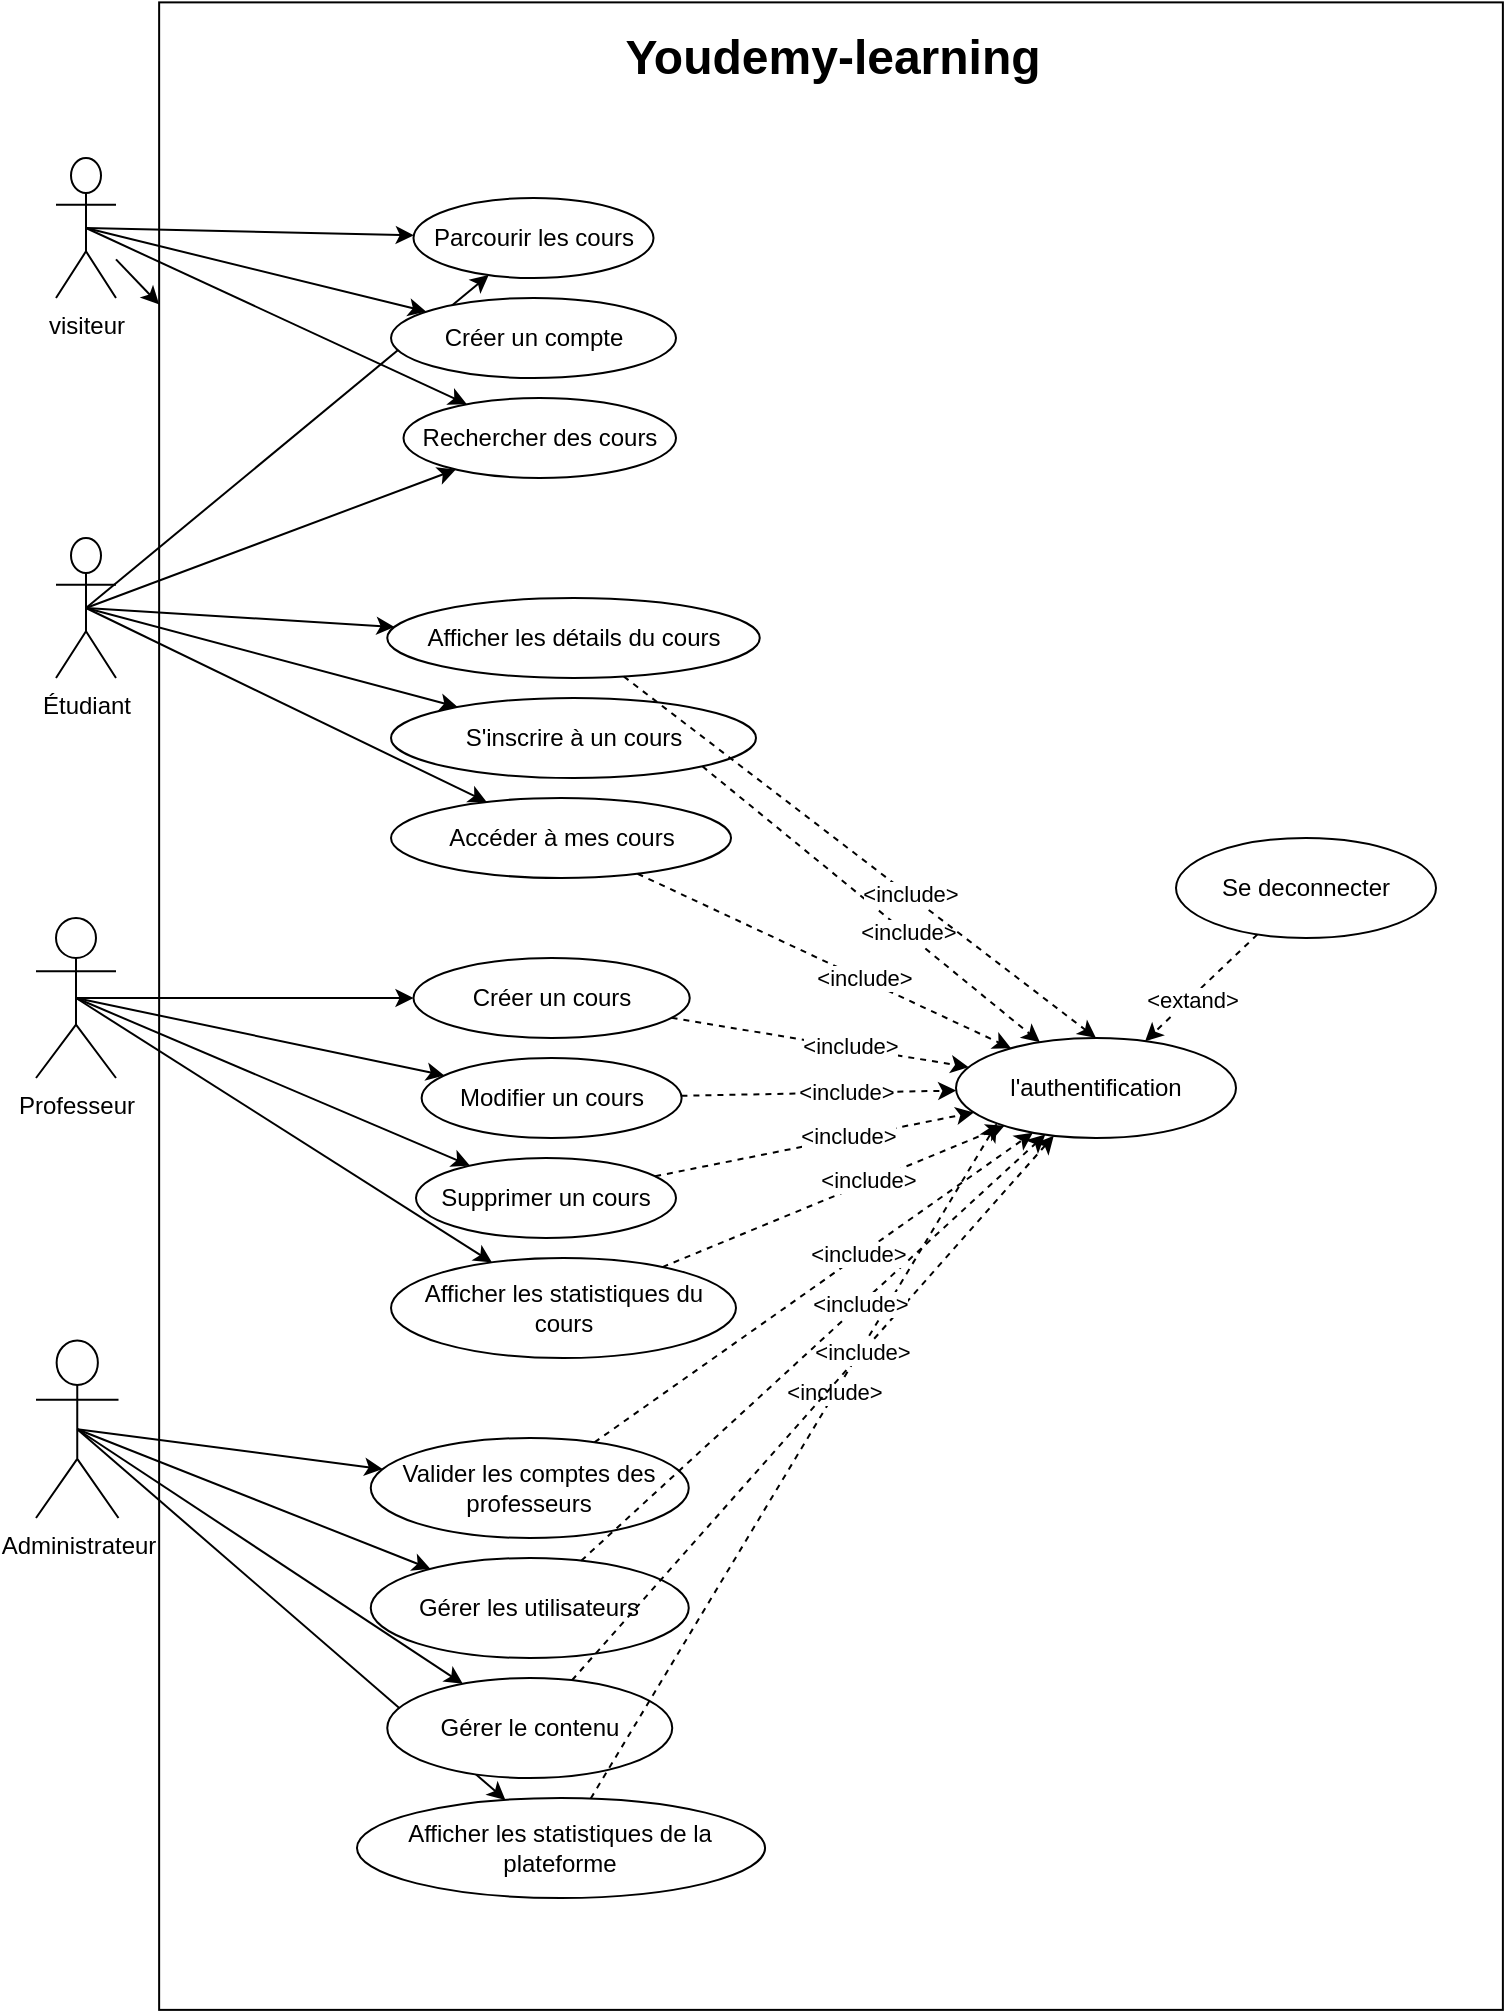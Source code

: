 <mxfile>
    <diagram id="hG0Wyj41N1r8YTa6EXz7" name="Page-1">
        <mxGraphModel dx="522" dy="552" grid="1" gridSize="10" guides="1" tooltips="1" connect="1" arrows="1" fold="1" page="1" pageScale="1" pageWidth="850" pageHeight="1100" math="0" shadow="0">
            <root>
                <mxCell id="0"/>
                <mxCell id="1" parent="0"/>
                <mxCell id="cD20SrhtgwTC-DeN6DwE-2" value="" style="rounded=0;whiteSpace=wrap;html=1;rotation=-90;" parent="1" vertex="1">
                    <mxGeometry x="-54.37" y="188.13" width="1003.75" height="671.87" as="geometry"/>
                </mxCell>
                <mxCell id="cD20SrhtgwTC-DeN6DwE-3" value="Youdemy-learning" style="text;strokeColor=none;fillColor=none;html=1;fontSize=24;fontStyle=1;verticalAlign=middle;align=center;" parent="1" vertex="1">
                    <mxGeometry x="353.75" y="30" width="187.5" height="40" as="geometry"/>
                </mxCell>
                <mxCell id="cD20SrhtgwTC-DeN6DwE-4" value="Parcourir les cours" style="ellipse;whiteSpace=wrap;html=1;" parent="1" vertex="1">
                    <mxGeometry x="238.75" y="120" width="120" height="40" as="geometry"/>
                </mxCell>
                <mxCell id="cD20SrhtgwTC-DeN6DwE-42" style="edgeStyle=none;html=1;exitX=0.5;exitY=0.5;exitDx=0;exitDy=0;exitPerimeter=0;" parent="1" source="cD20SrhtgwTC-DeN6DwE-5" target="cD20SrhtgwTC-DeN6DwE-24" edge="1">
                    <mxGeometry relative="1" as="geometry"/>
                </mxCell>
                <mxCell id="cD20SrhtgwTC-DeN6DwE-43" style="edgeStyle=none;html=1;exitX=0.5;exitY=0.5;exitDx=0;exitDy=0;exitPerimeter=0;" parent="1" source="cD20SrhtgwTC-DeN6DwE-5" target="cD20SrhtgwTC-DeN6DwE-23" edge="1">
                    <mxGeometry relative="1" as="geometry"/>
                </mxCell>
                <mxCell id="cD20SrhtgwTC-DeN6DwE-44" style="edgeStyle=none;html=1;exitX=0.5;exitY=0.5;exitDx=0;exitDy=0;exitPerimeter=0;" parent="1" source="cD20SrhtgwTC-DeN6DwE-5" target="cD20SrhtgwTC-DeN6DwE-22" edge="1">
                    <mxGeometry relative="1" as="geometry"/>
                </mxCell>
                <mxCell id="cD20SrhtgwTC-DeN6DwE-45" style="edgeStyle=none;html=1;exitX=0.5;exitY=0.5;exitDx=0;exitDy=0;exitPerimeter=0;" parent="1" source="cD20SrhtgwTC-DeN6DwE-5" target="cD20SrhtgwTC-DeN6DwE-4" edge="1">
                    <mxGeometry relative="1" as="geometry"/>
                </mxCell>
                <mxCell id="cD20SrhtgwTC-DeN6DwE-46" style="edgeStyle=none;html=1;exitX=0.5;exitY=0.5;exitDx=0;exitDy=0;exitPerimeter=0;" parent="1" source="cD20SrhtgwTC-DeN6DwE-5" target="cD20SrhtgwTC-DeN6DwE-18" edge="1">
                    <mxGeometry relative="1" as="geometry"/>
                </mxCell>
                <mxCell id="cD20SrhtgwTC-DeN6DwE-5" value="Étudiant" style="shape=umlActor;verticalLabelPosition=bottom;verticalAlign=top;html=1;outlineConnect=0;" parent="1" vertex="1">
                    <mxGeometry x="60" y="290" width="30" height="70" as="geometry"/>
                </mxCell>
                <mxCell id="cD20SrhtgwTC-DeN6DwE-39" style="edgeStyle=none;html=1;exitX=0.5;exitY=0.5;exitDx=0;exitDy=0;exitPerimeter=0;" parent="1" source="cD20SrhtgwTC-DeN6DwE-7" target="cD20SrhtgwTC-DeN6DwE-4" edge="1">
                    <mxGeometry relative="1" as="geometry"/>
                </mxCell>
                <mxCell id="cD20SrhtgwTC-DeN6DwE-40" style="edgeStyle=none;html=1;exitX=0.5;exitY=0.5;exitDx=0;exitDy=0;exitPerimeter=0;" parent="1" source="cD20SrhtgwTC-DeN6DwE-7" target="cD20SrhtgwTC-DeN6DwE-17" edge="1">
                    <mxGeometry relative="1" as="geometry"/>
                </mxCell>
                <mxCell id="cD20SrhtgwTC-DeN6DwE-41" style="edgeStyle=none;html=1;exitX=0.5;exitY=0.5;exitDx=0;exitDy=0;exitPerimeter=0;" parent="1" source="cD20SrhtgwTC-DeN6DwE-7" target="cD20SrhtgwTC-DeN6DwE-18" edge="1">
                    <mxGeometry relative="1" as="geometry"/>
                </mxCell>
                <mxCell id="2" value="" style="edgeStyle=none;html=1;" edge="1" parent="1" source="cD20SrhtgwTC-DeN6DwE-7" target="cD20SrhtgwTC-DeN6DwE-2">
                    <mxGeometry relative="1" as="geometry"/>
                </mxCell>
                <mxCell id="cD20SrhtgwTC-DeN6DwE-7" value="visiteur" style="shape=umlActor;verticalLabelPosition=bottom;verticalAlign=top;html=1;outlineConnect=0;" parent="1" vertex="1">
                    <mxGeometry x="60" y="100" width="30" height="70" as="geometry"/>
                </mxCell>
                <mxCell id="cD20SrhtgwTC-DeN6DwE-47" style="edgeStyle=none;html=1;exitX=0.5;exitY=0.5;exitDx=0;exitDy=0;exitPerimeter=0;" parent="1" source="cD20SrhtgwTC-DeN6DwE-8" target="cD20SrhtgwTC-DeN6DwE-21" edge="1">
                    <mxGeometry relative="1" as="geometry"/>
                </mxCell>
                <mxCell id="cD20SrhtgwTC-DeN6DwE-48" style="edgeStyle=none;html=1;exitX=0.5;exitY=0.5;exitDx=0;exitDy=0;exitPerimeter=0;" parent="1" source="cD20SrhtgwTC-DeN6DwE-8" target="cD20SrhtgwTC-DeN6DwE-11" edge="1">
                    <mxGeometry relative="1" as="geometry"/>
                </mxCell>
                <mxCell id="cD20SrhtgwTC-DeN6DwE-49" style="edgeStyle=none;html=1;exitX=0.5;exitY=0.5;exitDx=0;exitDy=0;exitPerimeter=0;" parent="1" source="cD20SrhtgwTC-DeN6DwE-8" target="cD20SrhtgwTC-DeN6DwE-29" edge="1">
                    <mxGeometry relative="1" as="geometry"/>
                </mxCell>
                <mxCell id="cD20SrhtgwTC-DeN6DwE-50" style="edgeStyle=none;html=1;exitX=0.5;exitY=0.5;exitDx=0;exitDy=0;exitPerimeter=0;" parent="1" source="cD20SrhtgwTC-DeN6DwE-8" target="cD20SrhtgwTC-DeN6DwE-30" edge="1">
                    <mxGeometry relative="1" as="geometry"/>
                </mxCell>
                <mxCell id="cD20SrhtgwTC-DeN6DwE-8" value="Professeur" style="shape=umlActor;verticalLabelPosition=bottom;verticalAlign=top;html=1;outlineConnect=0;" parent="1" vertex="1">
                    <mxGeometry x="50" y="480" width="40" height="80" as="geometry"/>
                </mxCell>
                <mxCell id="cD20SrhtgwTC-DeN6DwE-51" style="edgeStyle=none;html=1;exitX=0.5;exitY=0.5;exitDx=0;exitDy=0;exitPerimeter=0;" parent="1" source="cD20SrhtgwTC-DeN6DwE-9" target="cD20SrhtgwTC-DeN6DwE-36" edge="1">
                    <mxGeometry relative="1" as="geometry"/>
                </mxCell>
                <mxCell id="cD20SrhtgwTC-DeN6DwE-52" style="edgeStyle=none;html=1;exitX=0.5;exitY=0.5;exitDx=0;exitDy=0;exitPerimeter=0;" parent="1" source="cD20SrhtgwTC-DeN6DwE-9" target="cD20SrhtgwTC-DeN6DwE-34" edge="1">
                    <mxGeometry relative="1" as="geometry"/>
                </mxCell>
                <mxCell id="cD20SrhtgwTC-DeN6DwE-53" style="edgeStyle=none;html=1;exitX=0.5;exitY=0.5;exitDx=0;exitDy=0;exitPerimeter=0;" parent="1" source="cD20SrhtgwTC-DeN6DwE-9" target="cD20SrhtgwTC-DeN6DwE-33" edge="1">
                    <mxGeometry relative="1" as="geometry"/>
                </mxCell>
                <mxCell id="cD20SrhtgwTC-DeN6DwE-54" style="edgeStyle=none;html=1;exitX=0.5;exitY=0.5;exitDx=0;exitDy=0;exitPerimeter=0;" parent="1" source="cD20SrhtgwTC-DeN6DwE-9" target="cD20SrhtgwTC-DeN6DwE-32" edge="1">
                    <mxGeometry relative="1" as="geometry"/>
                </mxCell>
                <mxCell id="cD20SrhtgwTC-DeN6DwE-9" value="Administrateur" style="shape=umlActor;verticalLabelPosition=bottom;verticalAlign=top;html=1;outlineConnect=0;" parent="1" vertex="1">
                    <mxGeometry x="50" y="691.25" width="41.25" height="88.75" as="geometry"/>
                </mxCell>
                <mxCell id="cD20SrhtgwTC-DeN6DwE-11" value="Modifier un cours" style="ellipse;whiteSpace=wrap;html=1;" parent="1" vertex="1">
                    <mxGeometry x="242.81" y="550" width="130" height="40" as="geometry"/>
                </mxCell>
                <mxCell id="cD20SrhtgwTC-DeN6DwE-17" value="Créer un compte" style="ellipse;whiteSpace=wrap;html=1;" parent="1" vertex="1">
                    <mxGeometry x="227.51" y="170" width="142.49" height="40" as="geometry"/>
                </mxCell>
                <mxCell id="cD20SrhtgwTC-DeN6DwE-18" value="Rechercher des cours" style="ellipse;whiteSpace=wrap;html=1;" parent="1" vertex="1">
                    <mxGeometry x="233.75" y="220" width="136.25" height="40" as="geometry"/>
                </mxCell>
                <mxCell id="cD20SrhtgwTC-DeN6DwE-21" value="Créer un cours" style="ellipse;whiteSpace=wrap;html=1;" parent="1" vertex="1">
                    <mxGeometry x="238.75" y="500.01" width="138.12" height="40" as="geometry"/>
                </mxCell>
                <mxCell id="cD20SrhtgwTC-DeN6DwE-22" value="Accéder à mes cours" style="ellipse;whiteSpace=wrap;html=1;" parent="1" vertex="1">
                    <mxGeometry x="227.51" y="420" width="170" height="40" as="geometry"/>
                </mxCell>
                <mxCell id="cD20SrhtgwTC-DeN6DwE-23" value="S'inscrire à un cours" style="ellipse;whiteSpace=wrap;html=1;" parent="1" vertex="1">
                    <mxGeometry x="227.51" y="370" width="182.49" height="40" as="geometry"/>
                </mxCell>
                <mxCell id="cD20SrhtgwTC-DeN6DwE-24" value="Afficher les détails du cours" style="ellipse;whiteSpace=wrap;html=1;" parent="1" vertex="1">
                    <mxGeometry x="225.63" y="320" width="186.25" height="40" as="geometry"/>
                </mxCell>
                <mxCell id="cD20SrhtgwTC-DeN6DwE-29" value="Supprimer un cours" style="ellipse;whiteSpace=wrap;html=1;" parent="1" vertex="1">
                    <mxGeometry x="240" y="600" width="130" height="40" as="geometry"/>
                </mxCell>
                <mxCell id="cD20SrhtgwTC-DeN6DwE-30" value="Afficher les statistiques du cours" style="ellipse;whiteSpace=wrap;html=1;" parent="1" vertex="1">
                    <mxGeometry x="227.51" y="650" width="172.49" height="50" as="geometry"/>
                </mxCell>
                <mxCell id="cD20SrhtgwTC-DeN6DwE-32" value="Afficher les statistiques de la plateforme" style="ellipse;whiteSpace=wrap;html=1;" parent="1" vertex="1">
                    <mxGeometry x="210.48" y="920" width="204.06" height="50" as="geometry"/>
                </mxCell>
                <mxCell id="cD20SrhtgwTC-DeN6DwE-33" value="Gérer le contenu" style="ellipse;whiteSpace=wrap;html=1;" parent="1" vertex="1">
                    <mxGeometry x="225.63" y="860" width="142.49" height="50" as="geometry"/>
                </mxCell>
                <mxCell id="cD20SrhtgwTC-DeN6DwE-34" value="Gérer les utilisateurs" style="ellipse;whiteSpace=wrap;html=1;" parent="1" vertex="1">
                    <mxGeometry x="217.38" y="800" width="159" height="50" as="geometry"/>
                </mxCell>
                <mxCell id="cD20SrhtgwTC-DeN6DwE-36" value="Valider les comptes des professeurs" style="ellipse;whiteSpace=wrap;html=1;" parent="1" vertex="1">
                    <mxGeometry x="217.38" y="740" width="159" height="50" as="geometry"/>
                </mxCell>
                <mxCell id="cD20SrhtgwTC-DeN6DwE-37" value="Se deconnecter" style="ellipse;whiteSpace=wrap;html=1;" parent="1" vertex="1">
                    <mxGeometry x="620" y="440" width="130" height="50" as="geometry"/>
                </mxCell>
                <mxCell id="cD20SrhtgwTC-DeN6DwE-38" value="l'authentification" style="ellipse;whiteSpace=wrap;html=1;" parent="1" vertex="1">
                    <mxGeometry x="510" y="540" width="140" height="50" as="geometry"/>
                </mxCell>
                <mxCell id="cD20SrhtgwTC-DeN6DwE-59" value="" style="endArrow=classic;html=1;dashed=1;entryX=0;entryY=1;entryDx=0;entryDy=0;" parent="1" source="cD20SrhtgwTC-DeN6DwE-32" target="cD20SrhtgwTC-DeN6DwE-38" edge="1">
                    <mxGeometry width="50" height="50" relative="1" as="geometry">
                        <mxPoint x="491.25" y="810" as="sourcePoint"/>
                        <mxPoint x="541.25" y="760" as="targetPoint"/>
                    </mxGeometry>
                </mxCell>
                <mxCell id="cD20SrhtgwTC-DeN6DwE-65" value="&amp;lt;include&amp;gt;" style="edgeLabel;html=1;align=center;verticalAlign=middle;resizable=0;points=[];" parent="cD20SrhtgwTC-DeN6DwE-59" vertex="1" connectable="0">
                    <mxGeometry x="0.204" y="1" relative="1" as="geometry">
                        <mxPoint as="offset"/>
                    </mxGeometry>
                </mxCell>
                <mxCell id="cD20SrhtgwTC-DeN6DwE-66" value="" style="endArrow=classic;html=1;dashed=1;" parent="1" source="cD20SrhtgwTC-DeN6DwE-33" target="cD20SrhtgwTC-DeN6DwE-38" edge="1">
                    <mxGeometry width="50" height="50" relative="1" as="geometry">
                        <mxPoint x="337.337" y="930.265" as="sourcePoint"/>
                        <mxPoint x="540.503" y="592.678" as="targetPoint"/>
                    </mxGeometry>
                </mxCell>
                <mxCell id="cD20SrhtgwTC-DeN6DwE-67" value="&amp;lt;include&amp;gt;" style="edgeLabel;html=1;align=center;verticalAlign=middle;resizable=0;points=[];" parent="cD20SrhtgwTC-DeN6DwE-66" vertex="1" connectable="0">
                    <mxGeometry x="0.204" y="1" relative="1" as="geometry">
                        <mxPoint as="offset"/>
                    </mxGeometry>
                </mxCell>
                <mxCell id="cD20SrhtgwTC-DeN6DwE-68" value="" style="endArrow=classic;html=1;dashed=1;" parent="1" source="cD20SrhtgwTC-DeN6DwE-34" target="cD20SrhtgwTC-DeN6DwE-38" edge="1">
                    <mxGeometry width="50" height="50" relative="1" as="geometry">
                        <mxPoint x="347.337" y="940.265" as="sourcePoint"/>
                        <mxPoint x="550.503" y="602.678" as="targetPoint"/>
                    </mxGeometry>
                </mxCell>
                <mxCell id="cD20SrhtgwTC-DeN6DwE-69" value="&amp;lt;include&amp;gt;" style="edgeLabel;html=1;align=center;verticalAlign=middle;resizable=0;points=[];" parent="cD20SrhtgwTC-DeN6DwE-68" vertex="1" connectable="0">
                    <mxGeometry x="0.204" y="1" relative="1" as="geometry">
                        <mxPoint as="offset"/>
                    </mxGeometry>
                </mxCell>
                <mxCell id="cD20SrhtgwTC-DeN6DwE-70" value="" style="endArrow=classic;html=1;dashed=1;" parent="1" source="cD20SrhtgwTC-DeN6DwE-36" target="cD20SrhtgwTC-DeN6DwE-38" edge="1">
                    <mxGeometry width="50" height="50" relative="1" as="geometry">
                        <mxPoint x="357.337" y="950.265" as="sourcePoint"/>
                        <mxPoint x="560.503" y="612.678" as="targetPoint"/>
                    </mxGeometry>
                </mxCell>
                <mxCell id="cD20SrhtgwTC-DeN6DwE-71" value="&amp;lt;include&amp;gt;" style="edgeLabel;html=1;align=center;verticalAlign=middle;resizable=0;points=[];" parent="cD20SrhtgwTC-DeN6DwE-70" vertex="1" connectable="0">
                    <mxGeometry x="0.204" y="1" relative="1" as="geometry">
                        <mxPoint as="offset"/>
                    </mxGeometry>
                </mxCell>
                <mxCell id="cD20SrhtgwTC-DeN6DwE-72" value="" style="endArrow=classic;html=1;dashed=1;" parent="1" source="cD20SrhtgwTC-DeN6DwE-30" target="cD20SrhtgwTC-DeN6DwE-38" edge="1">
                    <mxGeometry width="50" height="50" relative="1" as="geometry">
                        <mxPoint x="367.337" y="960.265" as="sourcePoint"/>
                        <mxPoint x="570.503" y="622.678" as="targetPoint"/>
                    </mxGeometry>
                </mxCell>
                <mxCell id="cD20SrhtgwTC-DeN6DwE-73" value="&amp;lt;include&amp;gt;" style="edgeLabel;html=1;align=center;verticalAlign=middle;resizable=0;points=[];" parent="cD20SrhtgwTC-DeN6DwE-72" vertex="1" connectable="0">
                    <mxGeometry x="0.204" y="1" relative="1" as="geometry">
                        <mxPoint as="offset"/>
                    </mxGeometry>
                </mxCell>
                <mxCell id="cD20SrhtgwTC-DeN6DwE-74" value="" style="endArrow=classic;html=1;dashed=1;" parent="1" source="cD20SrhtgwTC-DeN6DwE-29" target="cD20SrhtgwTC-DeN6DwE-38" edge="1">
                    <mxGeometry width="50" height="50" relative="1" as="geometry">
                        <mxPoint x="373.251" y="664.527" as="sourcePoint"/>
                        <mxPoint x="544.247" y="593.921" as="targetPoint"/>
                    </mxGeometry>
                </mxCell>
                <mxCell id="cD20SrhtgwTC-DeN6DwE-75" value="&amp;lt;include&amp;gt;" style="edgeLabel;html=1;align=center;verticalAlign=middle;resizable=0;points=[];" parent="cD20SrhtgwTC-DeN6DwE-74" vertex="1" connectable="0">
                    <mxGeometry x="0.204" y="1" relative="1" as="geometry">
                        <mxPoint as="offset"/>
                    </mxGeometry>
                </mxCell>
                <mxCell id="cD20SrhtgwTC-DeN6DwE-76" value="" style="endArrow=classic;html=1;dashed=1;" parent="1" source="cD20SrhtgwTC-DeN6DwE-11" target="cD20SrhtgwTC-DeN6DwE-38" edge="1">
                    <mxGeometry width="50" height="50" relative="1" as="geometry">
                        <mxPoint x="383.251" y="674.527" as="sourcePoint"/>
                        <mxPoint x="554.247" y="603.921" as="targetPoint"/>
                    </mxGeometry>
                </mxCell>
                <mxCell id="cD20SrhtgwTC-DeN6DwE-77" value="&amp;lt;include&amp;gt;" style="edgeLabel;html=1;align=center;verticalAlign=middle;resizable=0;points=[];" parent="cD20SrhtgwTC-DeN6DwE-76" vertex="1" connectable="0">
                    <mxGeometry x="0.204" y="1" relative="1" as="geometry">
                        <mxPoint as="offset"/>
                    </mxGeometry>
                </mxCell>
                <mxCell id="cD20SrhtgwTC-DeN6DwE-78" value="" style="endArrow=classic;html=1;dashed=1;" parent="1" source="cD20SrhtgwTC-DeN6DwE-21" target="cD20SrhtgwTC-DeN6DwE-38" edge="1">
                    <mxGeometry width="50" height="50" relative="1" as="geometry">
                        <mxPoint x="393.251" y="684.527" as="sourcePoint"/>
                        <mxPoint x="564.247" y="613.921" as="targetPoint"/>
                    </mxGeometry>
                </mxCell>
                <mxCell id="cD20SrhtgwTC-DeN6DwE-79" value="&amp;lt;include&amp;gt;" style="edgeLabel;html=1;align=center;verticalAlign=middle;resizable=0;points=[];" parent="cD20SrhtgwTC-DeN6DwE-78" vertex="1" connectable="0">
                    <mxGeometry x="0.204" y="1" relative="1" as="geometry">
                        <mxPoint as="offset"/>
                    </mxGeometry>
                </mxCell>
                <mxCell id="cD20SrhtgwTC-DeN6DwE-80" value="" style="endArrow=classic;html=1;dashed=1;" parent="1" source="cD20SrhtgwTC-DeN6DwE-22" target="cD20SrhtgwTC-DeN6DwE-38" edge="1">
                    <mxGeometry width="50" height="50" relative="1" as="geometry">
                        <mxPoint x="377.951" y="539.841" as="sourcePoint"/>
                        <mxPoint x="526.236" y="564.685" as="targetPoint"/>
                    </mxGeometry>
                </mxCell>
                <mxCell id="cD20SrhtgwTC-DeN6DwE-81" value="&amp;lt;include&amp;gt;" style="edgeLabel;html=1;align=center;verticalAlign=middle;resizable=0;points=[];" parent="cD20SrhtgwTC-DeN6DwE-80" vertex="1" connectable="0">
                    <mxGeometry x="0.204" y="1" relative="1" as="geometry">
                        <mxPoint as="offset"/>
                    </mxGeometry>
                </mxCell>
                <mxCell id="cD20SrhtgwTC-DeN6DwE-82" value="" style="endArrow=classic;html=1;dashed=1;exitX=1;exitY=1;exitDx=0;exitDy=0;" parent="1" source="cD20SrhtgwTC-DeN6DwE-23" target="cD20SrhtgwTC-DeN6DwE-38" edge="1">
                    <mxGeometry width="50" height="50" relative="1" as="geometry">
                        <mxPoint x="387.951" y="549.841" as="sourcePoint"/>
                        <mxPoint x="540" y="570" as="targetPoint"/>
                    </mxGeometry>
                </mxCell>
                <mxCell id="cD20SrhtgwTC-DeN6DwE-83" value="&amp;lt;include&amp;gt;" style="edgeLabel;html=1;align=center;verticalAlign=middle;resizable=0;points=[];" parent="cD20SrhtgwTC-DeN6DwE-82" vertex="1" connectable="0">
                    <mxGeometry x="0.204" y="1" relative="1" as="geometry">
                        <mxPoint as="offset"/>
                    </mxGeometry>
                </mxCell>
                <mxCell id="cD20SrhtgwTC-DeN6DwE-84" value="" style="endArrow=classic;html=1;dashed=1;entryX=0.5;entryY=0;entryDx=0;entryDy=0;" parent="1" source="cD20SrhtgwTC-DeN6DwE-24" target="cD20SrhtgwTC-DeN6DwE-38" edge="1">
                    <mxGeometry width="50" height="50" relative="1" as="geometry">
                        <mxPoint x="393.188" y="414.161" as="sourcePoint"/>
                        <mxPoint x="561.943" y="552.096" as="targetPoint"/>
                    </mxGeometry>
                </mxCell>
                <mxCell id="cD20SrhtgwTC-DeN6DwE-85" value="&amp;lt;include&amp;gt;" style="edgeLabel;html=1;align=center;verticalAlign=middle;resizable=0;points=[];" parent="cD20SrhtgwTC-DeN6DwE-84" vertex="1" connectable="0">
                    <mxGeometry x="0.204" y="1" relative="1" as="geometry">
                        <mxPoint as="offset"/>
                    </mxGeometry>
                </mxCell>
                <mxCell id="cD20SrhtgwTC-DeN6DwE-86" value="" style="endArrow=classic;html=1;dashed=1;" parent="1" source="cD20SrhtgwTC-DeN6DwE-37" target="cD20SrhtgwTC-DeN6DwE-38" edge="1">
                    <mxGeometry width="50" height="50" relative="1" as="geometry">
                        <mxPoint x="353.887" y="369.258" as="sourcePoint"/>
                        <mxPoint x="590" y="550" as="targetPoint"/>
                    </mxGeometry>
                </mxCell>
                <mxCell id="cD20SrhtgwTC-DeN6DwE-87" value="&amp;lt;extand&amp;gt;" style="edgeLabel;html=1;align=center;verticalAlign=middle;resizable=0;points=[];" parent="cD20SrhtgwTC-DeN6DwE-86" vertex="1" connectable="0">
                    <mxGeometry x="0.204" y="1" relative="1" as="geometry">
                        <mxPoint as="offset"/>
                    </mxGeometry>
                </mxCell>
            </root>
        </mxGraphModel>
    </diagram>
</mxfile>